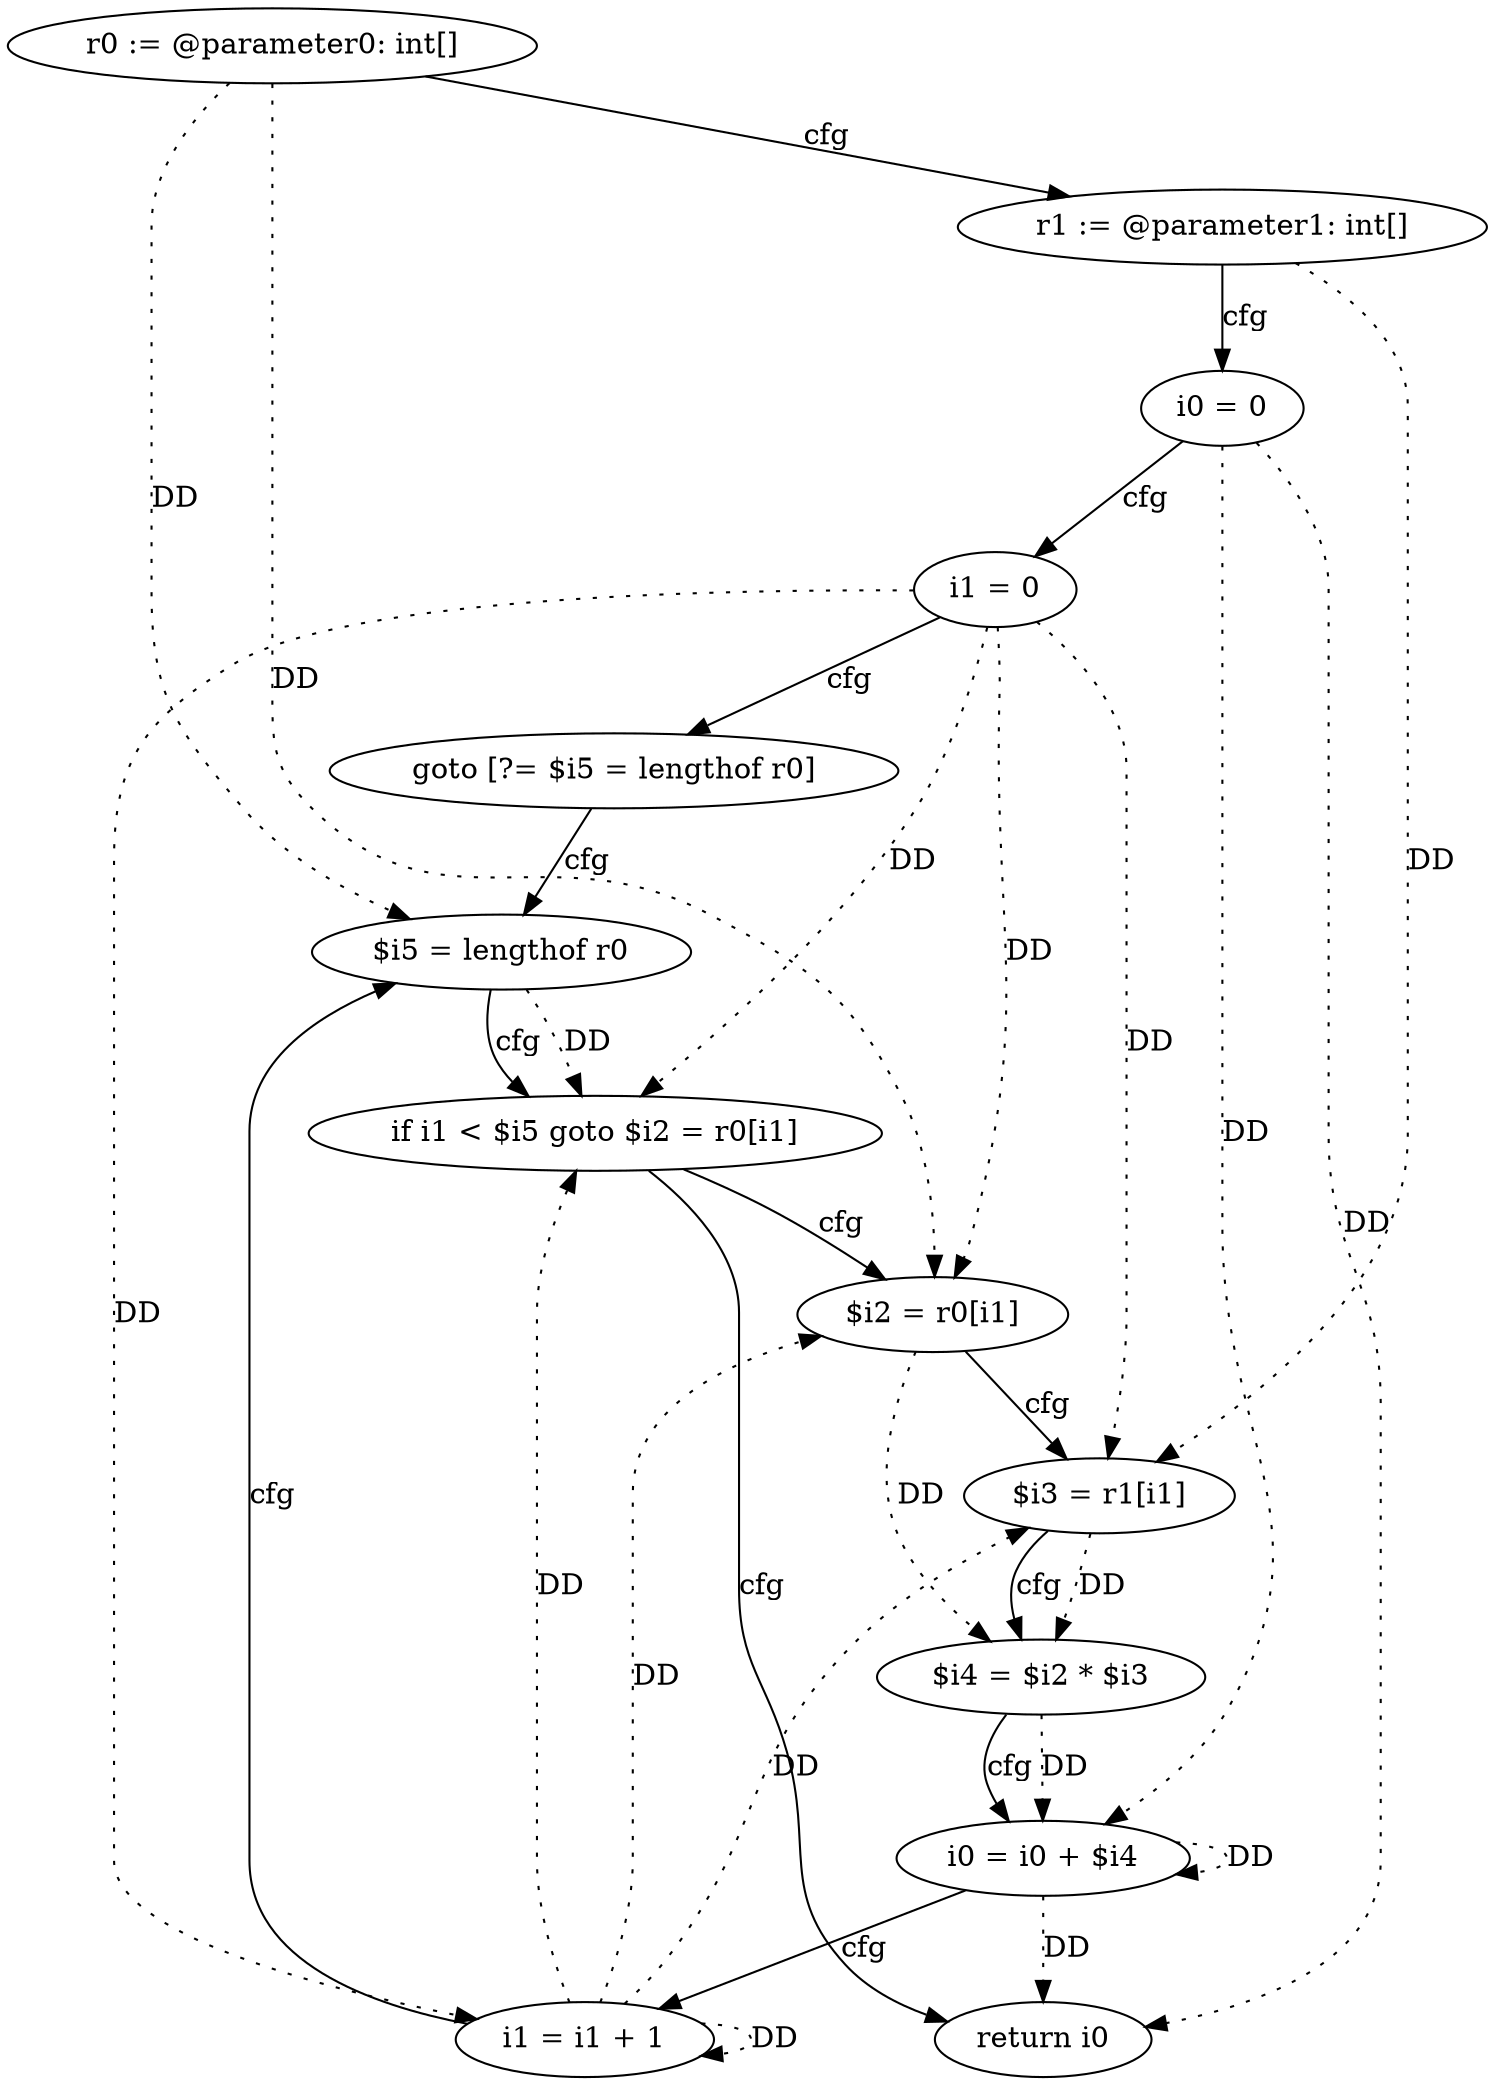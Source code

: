 digraph "dot_product" {
    "0" [label="r0 := @parameter0: int[]",];
    "1" [label="r1 := @parameter1: int[]",];
    "2" [label="i0 = 0",];
    "3" [label="i1 = 0",];
    "4" [label="goto [?= $i5 = lengthof r0]",];
    "5" [label="$i2 = r0[i1]",];
    "6" [label="$i3 = r1[i1]",];
    "7" [label="$i4 = $i2 * $i3",];
    "8" [label="i0 = i0 + $i4",];
    "9" [label="i1 = i1 + 1",];
    "10" [label="$i5 = lengthof r0",];
    "11" [label="if i1 < $i5 goto $i2 = r0[i1]",];
    "12" [label="return i0",];
    "0"->"5" [label="DD",style=dotted,];
    "0"->"10" [label="DD",style=dotted,];
    "1"->"6" [label="DD",style=dotted,];
    "2"->"8" [label="DD",style=dotted,];
    "2"->"12" [label="DD",style=dotted,];
    "3"->"5" [label="DD",style=dotted,];
    "3"->"6" [label="DD",style=dotted,];
    "3"->"9" [label="DD",style=dotted,];
    "3"->"11" [label="DD",style=dotted,];
    "5"->"7" [label="DD",style=dotted,];
    "6"->"7" [label="DD",style=dotted,];
    "7"->"8" [label="DD",style=dotted,];
    "8"->"8" [label="DD",style=dotted,];
    "8"->"12" [label="DD",style=dotted,];
    "9"->"5" [label="DD",style=dotted,];
    "9"->"6" [label="DD",style=dotted,];
    "9"->"9" [label="DD",style=dotted,];
    "9"->"11" [label="DD",style=dotted,];
    "10"->"11" [label="DD",style=dotted,];
    "0"->"1" [label="cfg",];
    "1"->"2" [label="cfg",];
    "2"->"3" [label="cfg",];
    "3"->"4" [label="cfg",];
    "4"->"10" [label="cfg",];
    "5"->"6" [label="cfg",];
    "6"->"7" [label="cfg",];
    "7"->"8" [label="cfg",];
    "8"->"9" [label="cfg",];
    "9"->"10" [label="cfg",];
    "10"->"11" [label="cfg",];
    "11"->"12" [label="cfg",];
    "11"->"5" [label="cfg",];
}
